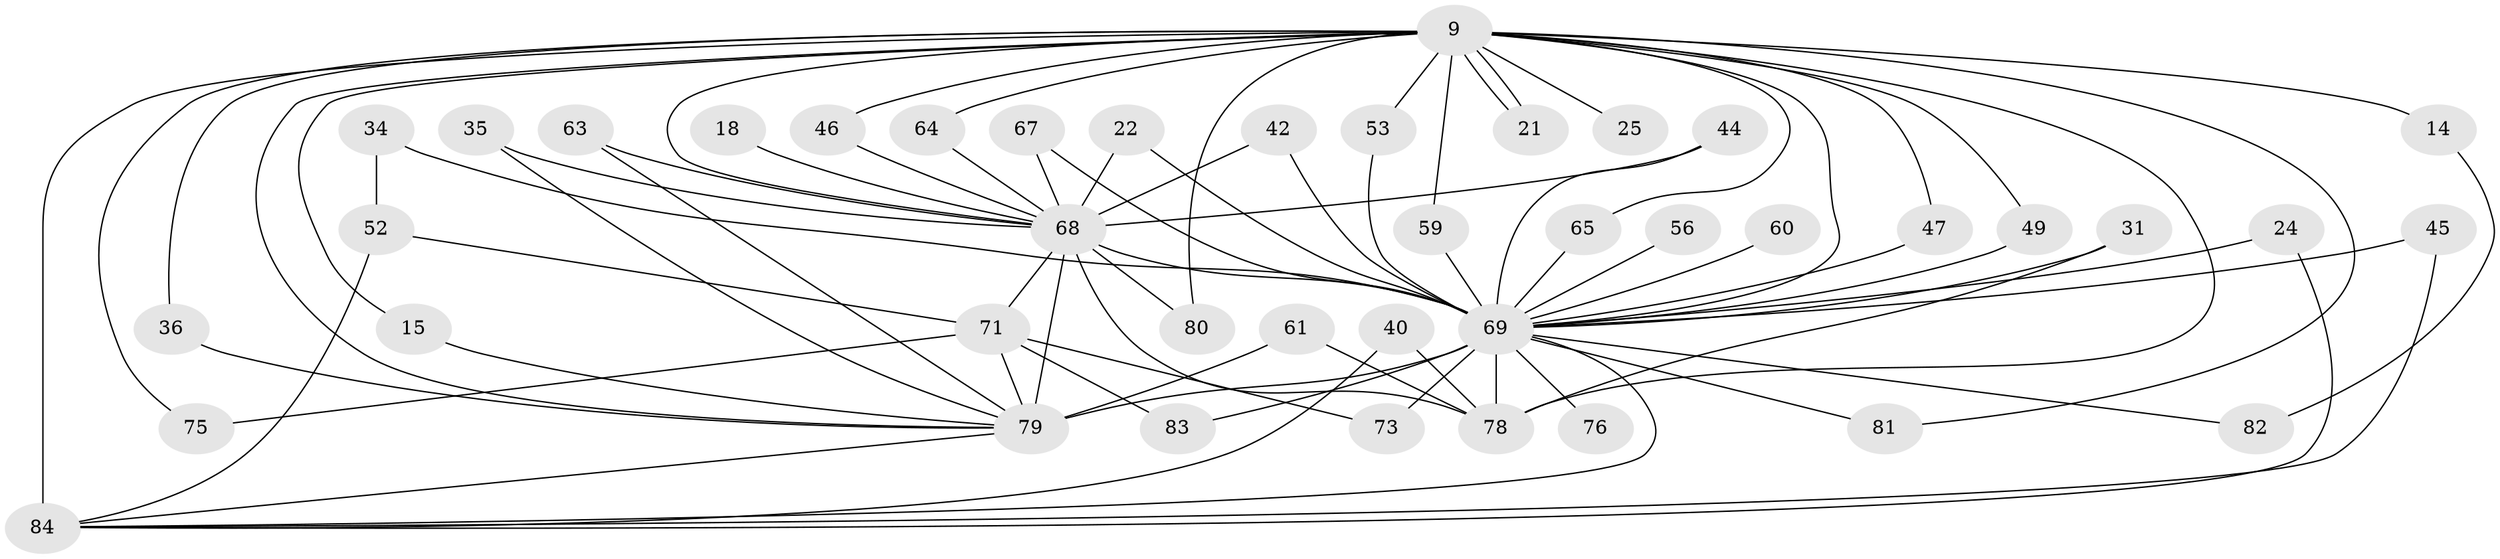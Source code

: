 // original degree distribution, {17: 0.011904761904761904, 12: 0.011904761904761904, 20: 0.011904761904761904, 18: 0.023809523809523808, 14: 0.011904761904761904, 15: 0.011904761904761904, 19: 0.011904761904761904, 25: 0.011904761904761904, 34: 0.011904761904761904, 3: 0.15476190476190477, 4: 0.07142857142857142, 9: 0.011904761904761904, 2: 0.5952380952380952, 5: 0.023809523809523808, 6: 0.023809523809523808}
// Generated by graph-tools (version 1.1) at 2025/46/03/09/25 04:46:09]
// undirected, 42 vertices, 78 edges
graph export_dot {
graph [start="1"]
  node [color=gray90,style=filled];
  9 [super="+8"];
  14;
  15;
  18;
  21;
  22;
  24;
  25;
  31;
  34;
  35;
  36;
  40;
  42;
  44;
  45;
  46;
  47;
  49;
  52 [super="+37"];
  53 [super="+48"];
  56;
  59;
  60;
  61;
  63;
  64;
  65;
  67;
  68 [super="+32+10"];
  69 [super="+11+4+57+20"];
  71 [super="+51"];
  73;
  75;
  76;
  78 [super="+28+30+66"];
  79 [super="+72+77"];
  80;
  81;
  82;
  83;
  84 [super="+55+74"];
  9 -- 14 [weight=2];
  9 -- 21;
  9 -- 21;
  9 -- 25 [weight=2];
  9 -- 49;
  9 -- 59;
  9 -- 64;
  9 -- 65;
  9 -- 75;
  9 -- 79 [weight=7];
  9 -- 15;
  9 -- 78 [weight=7];
  9 -- 80;
  9 -- 81;
  9 -- 36;
  9 -- 46;
  9 -- 47;
  9 -- 53 [weight=2];
  9 -- 69 [weight=11];
  9 -- 84 [weight=8];
  9 -- 68 [weight=5];
  14 -- 82;
  15 -- 79;
  18 -- 68 [weight=2];
  22 -- 69;
  22 -- 68;
  24 -- 69;
  24 -- 84;
  31 -- 78;
  31 -- 69;
  34 -- 52;
  34 -- 69 [weight=2];
  35 -- 79;
  35 -- 68;
  36 -- 79;
  40 -- 78;
  40 -- 84;
  42 -- 69;
  42 -- 68;
  44 -- 69;
  44 -- 68;
  45 -- 84;
  45 -- 69;
  46 -- 68;
  47 -- 69;
  49 -- 69;
  52 -- 71;
  52 -- 84;
  53 -- 69;
  56 -- 69 [weight=2];
  59 -- 69;
  60 -- 69 [weight=2];
  61 -- 78;
  61 -- 79;
  63 -- 79;
  63 -- 68;
  64 -- 68;
  65 -- 69;
  67 -- 69;
  67 -- 68;
  68 -- 69 [weight=12];
  68 -- 71 [weight=2];
  68 -- 78 [weight=2];
  68 -- 79 [weight=4];
  68 -- 80;
  69 -- 73;
  69 -- 76 [weight=2];
  69 -- 81;
  69 -- 82;
  69 -- 79 [weight=10];
  69 -- 78;
  69 -- 83;
  69 -- 84;
  71 -- 83;
  71 -- 73;
  71 -- 75;
  71 -- 79 [weight=3];
  79 -- 84;
}

